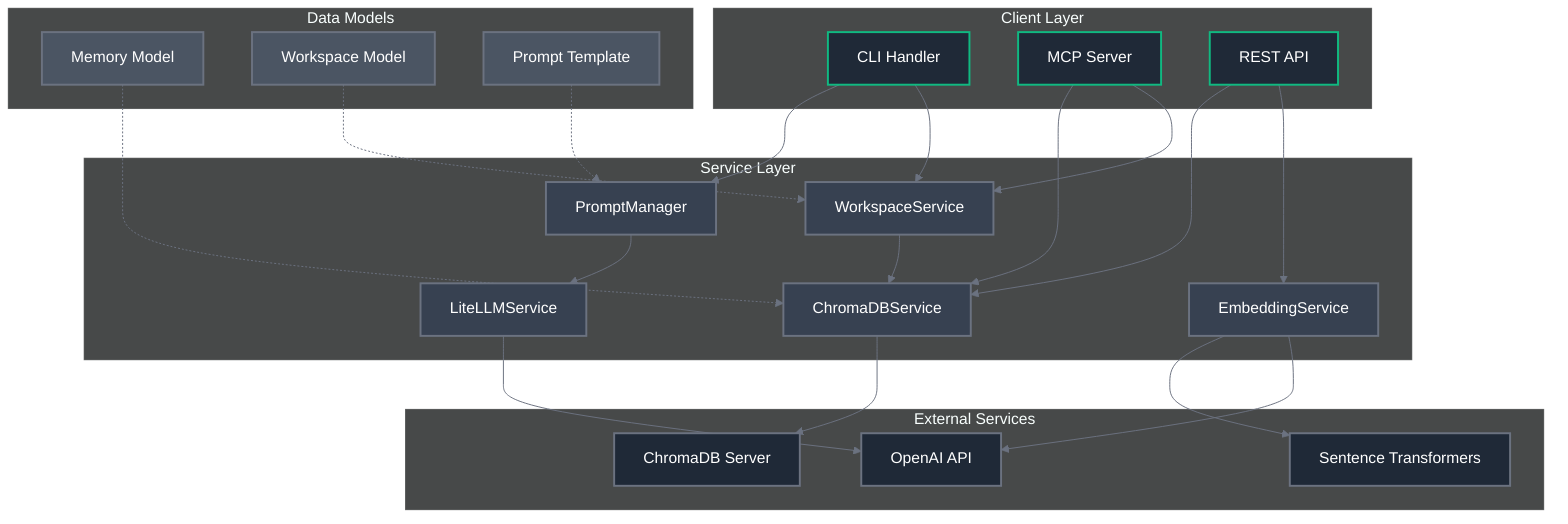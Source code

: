%%{init: {'theme':'dark', 'themeVariables': { 'primaryColor':'#1f2937', 'primaryTextColor':'#fff', 'primaryBorderColor':'#374151', 'lineColor':'#6b7280', 'secondaryColor':'#374151', 'tertiaryColor':'#1f2937'}}}%%

graph TB
    subgraph "Client Layer"
        CLI[CLI Handler]
        MCP[MCP Server]
        API[REST API]
    end
    
    subgraph "Service Layer"
        WS[WorkspaceService]
        PM[PromptManager]
        LLM[LiteLLMService]
        ES[EmbeddingService]
        CDB[ChromaDBService]
    end
    
    subgraph "External Services"
        OPENAI[OpenAI API]
        STRANS[Sentence Transformers]
        CHROMA[ChromaDB Server]
    end
    
    subgraph "Data Models"
        MEM[Memory Model]
        WORK[Workspace Model]
        PROMPT[Prompt Template]
    end
    
    %% Client to Service connections
    CLI --> WS
    CLI --> PM
    MCP --> WS
    MCP --> CDB
    API --> ES
    API --> CDB
    
    %% Service interactions
    WS --> CDB
    PM --> LLM
    LLM --> OPENAI
    ES --> OPENAI
    ES --> STRANS
    CDB --> CHROMA
    
    %% Data flow
    MEM -.-> CDB
    WORK -.-> WS
    PROMPT -.-> PM
    
    %% Styling
    classDef service fill:#374151,stroke:#6b7280,stroke-width:2px,color:#fff
    classDef external fill:#1f2937,stroke:#6b7280,stroke-width:2px,color:#fff
    classDef model fill:#4b5563,stroke:#6b7280,stroke-width:2px,color:#fff
    classDef client fill:#1f2937,stroke:#10b981,stroke-width:2px,color:#fff
    
    class WS,PM,LLM,ES,CDB service
    class OPENAI,STRANS,CHROMA external
    class MEM,WORK,PROMPT model
    class CLI,MCP,API client